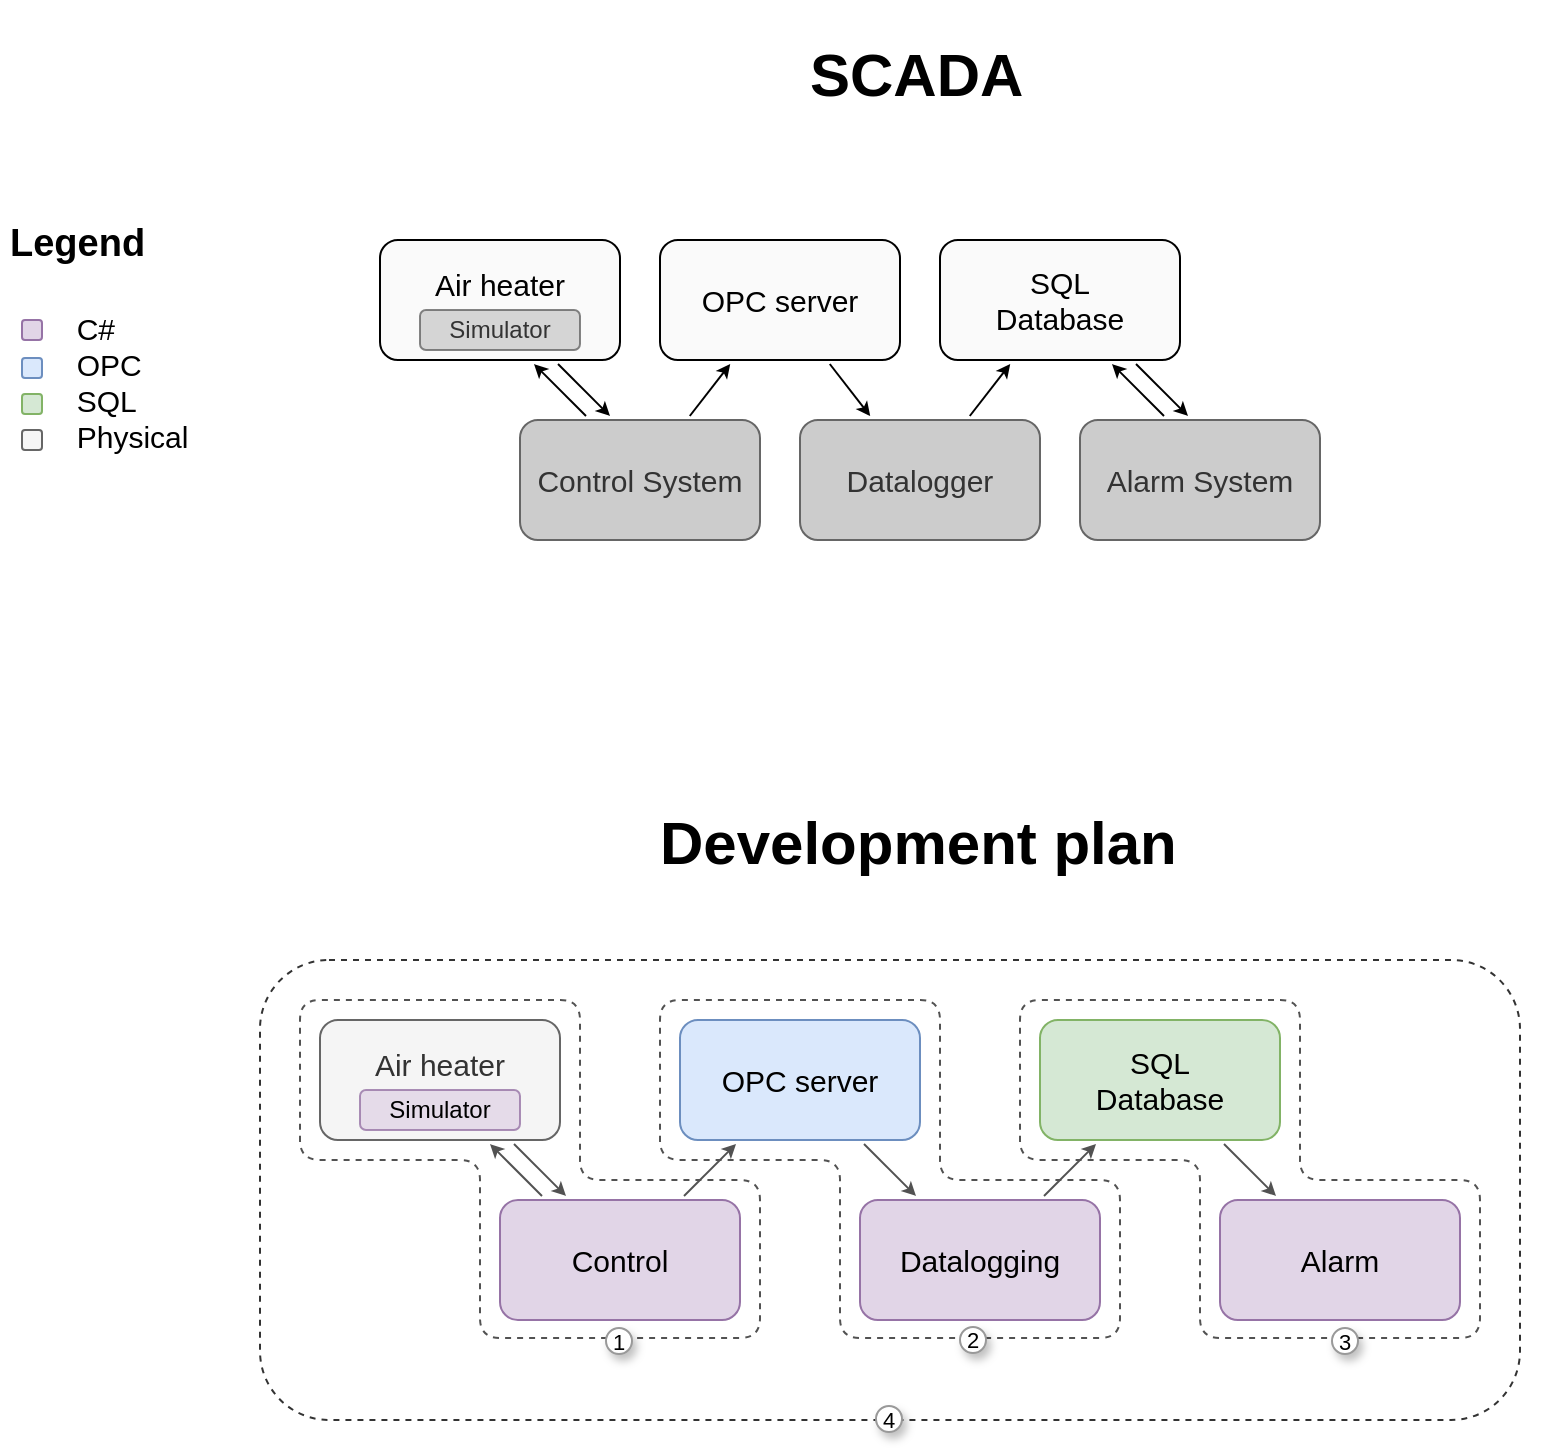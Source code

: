 <mxfile version="16.1.2" type="device"><diagram id="Dvgr4Q1CttBzl0Ntrjpd" name="Page-1"><mxGraphModel dx="1393" dy="833" grid="1" gridSize="10" guides="1" tooltips="1" connect="1" arrows="1" fold="1" page="1" pageScale="1" pageWidth="1654" pageHeight="1169" math="0" shadow="0"><root><mxCell id="0"/><mxCell id="1" parent="0"/><mxCell id="uIZtR1MPpROjYSzJ8q4C-30" value="" style="group" parent="1" vertex="1" connectable="0"><mxGeometry x="100" y="230" width="120" height="150" as="geometry"/></mxCell><mxCell id="uIZtR1MPpROjYSzJ8q4C-24" value="&lt;h1&gt;&lt;font style=&quot;font-size: 19px&quot;&gt;Legend&lt;/font&gt;&lt;/h1&gt;&lt;p&gt;&lt;span style=&quot;white-space: pre&quot;&gt;&#9;&lt;/span&gt;C#&lt;br&gt;&lt;span style=&quot;white-space: pre&quot;&gt;&#9;&lt;/span&gt;OPC&lt;br&gt;&lt;span style=&quot;white-space: pre&quot;&gt;&#9;&lt;/span&gt;SQL&lt;br&gt;&lt;span style=&quot;white-space: pre&quot;&gt;&#9;&lt;/span&gt;Physical&lt;br&gt;&lt;/p&gt;&lt;p&gt;&lt;br&gt;&lt;/p&gt;" style="text;html=1;strokeColor=none;fillColor=none;spacing=5;spacingTop=-20;whiteSpace=wrap;overflow=hidden;rounded=0;fontSize=15;" parent="uIZtR1MPpROjYSzJ8q4C-30" vertex="1"><mxGeometry width="120" height="150" as="geometry"/></mxCell><mxCell id="uIZtR1MPpROjYSzJ8q4C-25" value="" style="rounded=1;whiteSpace=wrap;html=1;fontSize=13;fillColor=#f5f5f5;fontColor=#333333;strokeColor=#666666;" parent="uIZtR1MPpROjYSzJ8q4C-30" vertex="1"><mxGeometry x="11" y="125" width="10" height="10" as="geometry"/></mxCell><mxCell id="uIZtR1MPpROjYSzJ8q4C-26" value="" style="rounded=1;whiteSpace=wrap;html=1;fontSize=13;fillColor=#e1d5e7;strokeColor=#9673a6;" parent="uIZtR1MPpROjYSzJ8q4C-30" vertex="1"><mxGeometry x="11" y="70" width="10" height="10" as="geometry"/></mxCell><mxCell id="uIZtR1MPpROjYSzJ8q4C-27" value="" style="rounded=1;whiteSpace=wrap;html=1;fontSize=13;fillColor=#dae8fc;strokeColor=#6c8ebf;" parent="uIZtR1MPpROjYSzJ8q4C-30" vertex="1"><mxGeometry x="11" y="89" width="10" height="10" as="geometry"/></mxCell><mxCell id="uIZtR1MPpROjYSzJ8q4C-28" value="" style="rounded=1;whiteSpace=wrap;html=1;fontSize=13;fillColor=#d5e8d4;strokeColor=#82b366;" parent="uIZtR1MPpROjYSzJ8q4C-30" vertex="1"><mxGeometry x="11" y="107" width="10" height="10" as="geometry"/></mxCell><mxCell id="uIZtR1MPpROjYSzJ8q4C-38" value="&lt;h1&gt;SCADA&lt;/h1&gt;" style="text;html=1;strokeColor=none;fillColor=none;spacing=5;spacingTop=-20;whiteSpace=wrap;overflow=hidden;rounded=0;fontSize=15;" parent="1" vertex="1"><mxGeometry x="500" y="150" width="120" height="50" as="geometry"/></mxCell><mxCell id="uIZtR1MPpROjYSzJ8q4C-67" value="&lt;font style=&quot;font-size: 15px&quot;&gt;Air heater&lt;/font&gt;" style="rounded=1;whiteSpace=wrap;html=1;fontSize=13;spacing=2;spacingBottom=16;fillColor=#FAFAFA;" parent="1" vertex="1"><mxGeometry x="290" y="260" width="120" height="60" as="geometry"/></mxCell><mxCell id="uIZtR1MPpROjYSzJ8q4C-68" style="edgeStyle=none;rounded=0;orthogonalLoop=1;jettySize=auto;html=1;fontSize=15;startArrow=none;startFill=0;endArrow=classic;endFill=1;strokeWidth=1;targetPerimeterSpacing=2;endSize=4;sourcePerimeterSpacing=2;" parent="1" source="uIZtR1MPpROjYSzJ8q4C-70" target="uIZtR1MPpROjYSzJ8q4C-73" edge="1"><mxGeometry relative="1" as="geometry"/></mxCell><mxCell id="uIZtR1MPpROjYSzJ8q4C-69" style="edgeStyle=none;rounded=0;orthogonalLoop=1;jettySize=auto;html=1;fontSize=15;startArrow=classic;startFill=1;endArrow=none;endFill=0;startSize=4;endSize=4;sourcePerimeterSpacing=2;targetPerimeterSpacing=2;strokeWidth=1;" parent="1" edge="1"><mxGeometry relative="1" as="geometry"><mxPoint x="405" y="348" as="sourcePoint"/><mxPoint x="379" y="322" as="targetPoint"/></mxGeometry></mxCell><mxCell id="uIZtR1MPpROjYSzJ8q4C-70" value="&lt;font style=&quot;font-size: 15px&quot;&gt;Control System&lt;/font&gt;" style="rounded=1;whiteSpace=wrap;html=1;fontSize=13;fillColor=#CCCCCC;fontColor=#333333;strokeColor=#666666;" parent="1" vertex="1"><mxGeometry x="360" y="350" width="120" height="60" as="geometry"/></mxCell><mxCell id="uIZtR1MPpROjYSzJ8q4C-71" value="&lt;font style=&quot;font-size: 15px&quot;&gt;Alarm System&lt;/font&gt;" style="rounded=1;whiteSpace=wrap;html=1;fontSize=13;fillColor=#CCCCCC;fontColor=#333333;strokeColor=#666666;" parent="1" vertex="1"><mxGeometry x="640" y="350" width="120" height="60" as="geometry"/></mxCell><mxCell id="uIZtR1MPpROjYSzJ8q4C-72" style="edgeStyle=none;rounded=0;orthogonalLoop=1;jettySize=auto;html=1;fontSize=15;startArrow=none;startFill=0;endArrow=classic;endFill=1;strokeWidth=1;targetPerimeterSpacing=2;endSize=4;sourcePerimeterSpacing=2;" parent="1" source="uIZtR1MPpROjYSzJ8q4C-73" target="uIZtR1MPpROjYSzJ8q4C-75" edge="1"><mxGeometry relative="1" as="geometry"/></mxCell><mxCell id="uIZtR1MPpROjYSzJ8q4C-73" value="&lt;font style=&quot;font-size: 15px&quot;&gt;OPC server&lt;br&gt;&lt;/font&gt;" style="rounded=1;whiteSpace=wrap;html=1;fontSize=13;fillColor=#FAFAFA;" parent="1" vertex="1"><mxGeometry x="430" y="260" width="120" height="60" as="geometry"/></mxCell><mxCell id="uIZtR1MPpROjYSzJ8q4C-74" style="edgeStyle=none;rounded=0;orthogonalLoop=1;jettySize=auto;html=1;fontSize=15;startArrow=none;startFill=0;endArrow=classic;endFill=1;strokeWidth=1;targetPerimeterSpacing=2;endSize=4;sourcePerimeterSpacing=2;" parent="1" source="uIZtR1MPpROjYSzJ8q4C-75" target="uIZtR1MPpROjYSzJ8q4C-77" edge="1"><mxGeometry relative="1" as="geometry"/></mxCell><mxCell id="uIZtR1MPpROjYSzJ8q4C-75" value="&lt;span style=&quot;font-size: 15px&quot;&gt;Datalogger&lt;/span&gt;" style="rounded=1;whiteSpace=wrap;html=1;fontSize=13;fillColor=#CCCCCC;fontColor=#333333;strokeColor=#666666;" parent="1" vertex="1"><mxGeometry x="500" y="350" width="120" height="60" as="geometry"/></mxCell><mxCell id="uIZtR1MPpROjYSzJ8q4C-77" value="&lt;font style=&quot;font-size: 15px&quot;&gt;SQL&lt;br&gt;Database&lt;br&gt;&lt;/font&gt;" style="rounded=1;whiteSpace=wrap;html=1;fontSize=13;fillColor=#FAFAFA;" parent="1" vertex="1"><mxGeometry x="570" y="260" width="120" height="60" as="geometry"/></mxCell><mxCell id="uIZtR1MPpROjYSzJ8q4C-78" style="edgeStyle=none;rounded=0;orthogonalLoop=1;jettySize=auto;html=1;fontSize=15;startArrow=classic;startFill=1;endArrow=none;endFill=0;startSize=4;endSize=4;sourcePerimeterSpacing=2;targetPerimeterSpacing=2;strokeWidth=1;" parent="1" edge="1"><mxGeometry relative="1" as="geometry"><mxPoint x="367" y="322" as="sourcePoint"/><mxPoint x="393" y="348" as="targetPoint"/></mxGeometry></mxCell><mxCell id="uIZtR1MPpROjYSzJ8q4C-79" value="&lt;font style=&quot;font-size: 12px;&quot;&gt;Simulator&lt;/font&gt;" style="rounded=1;whiteSpace=wrap;html=1;fontSize=12;opacity=80;fillColor=#CCCCCC;fontColor=#333333;strokeColor=#666666;" parent="1" vertex="1"><mxGeometry x="310" y="295" width="80" height="20" as="geometry"/></mxCell><mxCell id="uIZtR1MPpROjYSzJ8q4C-100" value="" style="group" parent="1" vertex="1" connectable="0"><mxGeometry x="250" y="640" width="620" height="216" as="geometry"/></mxCell><mxCell id="uIZtR1MPpROjYSzJ8q4C-1" value="&lt;font style=&quot;font-size: 15px&quot;&gt;Air heater&lt;/font&gt;" style="rounded=1;whiteSpace=wrap;html=1;fontSize=13;fillColor=#f5f5f5;fontColor=#333333;strokeColor=#666666;spacing=2;spacingBottom=16;" parent="uIZtR1MPpROjYSzJ8q4C-100" vertex="1"><mxGeometry x="10" y="10" width="120" height="60" as="geometry"/></mxCell><mxCell id="uIZtR1MPpROjYSzJ8q4C-20" style="edgeStyle=none;rounded=0;orthogonalLoop=1;jettySize=auto;html=1;fontSize=15;startArrow=classic;startFill=1;endArrow=none;endFill=0;startSize=4;endSize=4;sourcePerimeterSpacing=2;targetPerimeterSpacing=2;strokeColor=#525252;strokeWidth=1;" parent="uIZtR1MPpROjYSzJ8q4C-100" edge="1"><mxGeometry relative="1" as="geometry"><mxPoint x="133.0" y="98.0" as="sourcePoint"/><mxPoint x="107" y="72" as="targetPoint"/></mxGeometry></mxCell><mxCell id="uIZtR1MPpROjYSzJ8q4C-2" value="&lt;font style=&quot;font-size: 15px&quot;&gt;Control&lt;/font&gt;" style="rounded=1;whiteSpace=wrap;html=1;fontSize=13;fillColor=#e1d5e7;strokeColor=#9673a6;" parent="uIZtR1MPpROjYSzJ8q4C-100" vertex="1"><mxGeometry x="100" y="100" width="120" height="60" as="geometry"/></mxCell><mxCell id="uIZtR1MPpROjYSzJ8q4C-7" value="&lt;font style=&quot;font-size: 15px&quot;&gt;Alarm&lt;/font&gt;" style="rounded=1;whiteSpace=wrap;html=1;fontSize=13;fillColor=#e1d5e7;strokeColor=#9673a6;" parent="uIZtR1MPpROjYSzJ8q4C-100" vertex="1"><mxGeometry x="460" y="100" width="120" height="60" as="geometry"/></mxCell><mxCell id="uIZtR1MPpROjYSzJ8q4C-8" value="&lt;font style=&quot;font-size: 15px&quot;&gt;OPC server&lt;br&gt;&lt;/font&gt;" style="rounded=1;whiteSpace=wrap;html=1;fontSize=13;fillColor=#dae8fc;strokeColor=#6c8ebf;" parent="uIZtR1MPpROjYSzJ8q4C-100" vertex="1"><mxGeometry x="190" y="10" width="120" height="60" as="geometry"/></mxCell><mxCell id="uIZtR1MPpROjYSzJ8q4C-16" style="edgeStyle=none;rounded=0;orthogonalLoop=1;jettySize=auto;html=1;fontSize=15;startArrow=none;startFill=0;endArrow=classic;endFill=1;strokeWidth=1;strokeColor=#525252;targetPerimeterSpacing=2;endSize=4;sourcePerimeterSpacing=2;" parent="uIZtR1MPpROjYSzJ8q4C-100" source="uIZtR1MPpROjYSzJ8q4C-2" target="uIZtR1MPpROjYSzJ8q4C-8" edge="1"><mxGeometry relative="1" as="geometry"/></mxCell><mxCell id="uIZtR1MPpROjYSzJ8q4C-10" value="&lt;span style=&quot;font-size: 15px&quot;&gt;Datalogging&lt;/span&gt;" style="rounded=1;whiteSpace=wrap;html=1;fontSize=13;fillColor=#e1d5e7;strokeColor=#9673a6;" parent="uIZtR1MPpROjYSzJ8q4C-100" vertex="1"><mxGeometry x="280" y="100" width="120" height="60" as="geometry"/></mxCell><mxCell id="uIZtR1MPpROjYSzJ8q4C-17" style="edgeStyle=none;rounded=0;orthogonalLoop=1;jettySize=auto;html=1;fontSize=15;startArrow=none;startFill=0;endArrow=classic;endFill=1;strokeWidth=1;strokeColor=#525252;targetPerimeterSpacing=2;endSize=4;sourcePerimeterSpacing=2;" parent="uIZtR1MPpROjYSzJ8q4C-100" source="uIZtR1MPpROjYSzJ8q4C-8" target="uIZtR1MPpROjYSzJ8q4C-10" edge="1"><mxGeometry relative="1" as="geometry"/></mxCell><mxCell id="uIZtR1MPpROjYSzJ8q4C-19" style="edgeStyle=none;rounded=0;orthogonalLoop=1;jettySize=auto;html=1;fontSize=15;startArrow=none;startFill=0;endArrow=classic;endFill=1;strokeWidth=1;strokeColor=#525252;targetPerimeterSpacing=2;endSize=4;sourcePerimeterSpacing=2;" parent="uIZtR1MPpROjYSzJ8q4C-100" source="uIZtR1MPpROjYSzJ8q4C-15" target="uIZtR1MPpROjYSzJ8q4C-7" edge="1"><mxGeometry relative="1" as="geometry"/></mxCell><mxCell id="uIZtR1MPpROjYSzJ8q4C-15" value="&lt;font style=&quot;font-size: 15px&quot;&gt;SQL&lt;br&gt;Database&lt;br&gt;&lt;/font&gt;" style="rounded=1;whiteSpace=wrap;html=1;fontSize=13;fillColor=#d5e8d4;strokeColor=#82b366;" parent="uIZtR1MPpROjYSzJ8q4C-100" vertex="1"><mxGeometry x="370" y="10" width="120" height="60" as="geometry"/></mxCell><mxCell id="uIZtR1MPpROjYSzJ8q4C-18" style="edgeStyle=none;rounded=0;orthogonalLoop=1;jettySize=auto;html=1;fontSize=15;startArrow=none;startFill=0;endArrow=classic;endFill=1;strokeWidth=1;strokeColor=#525252;targetPerimeterSpacing=2;endSize=4;sourcePerimeterSpacing=2;" parent="uIZtR1MPpROjYSzJ8q4C-100" source="uIZtR1MPpROjYSzJ8q4C-10" target="uIZtR1MPpROjYSzJ8q4C-15" edge="1"><mxGeometry relative="1" as="geometry"/></mxCell><mxCell id="uIZtR1MPpROjYSzJ8q4C-23" style="edgeStyle=none;rounded=0;orthogonalLoop=1;jettySize=auto;html=1;fontSize=15;startArrow=classic;startFill=1;endArrow=none;endFill=0;startSize=4;endSize=4;sourcePerimeterSpacing=2;targetPerimeterSpacing=2;strokeColor=#525252;strokeWidth=1;" parent="uIZtR1MPpROjYSzJ8q4C-100" edge="1"><mxGeometry relative="1" as="geometry"><mxPoint x="95" y="72" as="sourcePoint"/><mxPoint x="121.0" y="98.0" as="targetPoint"/></mxGeometry></mxCell><mxCell id="uIZtR1MPpROjYSzJ8q4C-66" value="&lt;font style=&quot;font-size: 12px;&quot;&gt;Simulator&lt;/font&gt;" style="rounded=1;whiteSpace=wrap;html=1;fontSize=12;fillColor=#e1d5e7;strokeColor=#9673a6;opacity=80;" parent="uIZtR1MPpROjYSzJ8q4C-100" vertex="1"><mxGeometry x="30" y="45" width="80" height="20" as="geometry"/></mxCell><mxCell id="uIZtR1MPpROjYSzJ8q4C-84" value="" style="group" parent="uIZtR1MPpROjYSzJ8q4C-100" vertex="1" connectable="0"><mxGeometry width="230" height="177" as="geometry"/></mxCell><mxCell id="uIZtR1MPpROjYSzJ8q4C-62" value="" style="endArrow=none;dashed=1;html=1;rounded=1;fontSize=11;startSize=4;endSize=4;sourcePerimeterSpacing=2;targetPerimeterSpacing=2;strokeColor=#525252;strokeWidth=1;" parent="uIZtR1MPpROjYSzJ8q4C-84" edge="1"><mxGeometry width="50" height="50" relative="1" as="geometry"><mxPoint x="46" as="sourcePoint"/><mxPoint x="46" as="targetPoint"/><Array as="points"><mxPoint x="110.4"/><mxPoint x="140"/><mxPoint x="140" y="90"/><mxPoint x="230" y="90"/><mxPoint x="230" y="169"/><mxPoint x="90" y="169"/><mxPoint x="90" y="80"/><mxPoint y="80"/><mxPoint/></Array></mxGeometry></mxCell><mxCell id="uIZtR1MPpROjYSzJ8q4C-63" value="1" style="ellipse;whiteSpace=wrap;html=1;aspect=fixed;fontSize=11;shadow=1;strokeColor=#999999;" parent="uIZtR1MPpROjYSzJ8q4C-84" vertex="1"><mxGeometry x="153" y="164" width="13" height="13" as="geometry"/></mxCell><mxCell id="uIZtR1MPpROjYSzJ8q4C-85" value="" style="group" parent="uIZtR1MPpROjYSzJ8q4C-100" vertex="1" connectable="0"><mxGeometry x="180" width="440" height="210" as="geometry"/></mxCell><mxCell id="uIZtR1MPpROjYSzJ8q4C-86" value="" style="endArrow=none;dashed=1;html=1;rounded=1;fontSize=11;startSize=4;endSize=4;sourcePerimeterSpacing=2;targetPerimeterSpacing=2;strokeColor=#525252;strokeWidth=1;" parent="uIZtR1MPpROjYSzJ8q4C-85" edge="1"><mxGeometry width="50" height="50" relative="1" as="geometry"><mxPoint x="46" as="sourcePoint"/><mxPoint x="46" as="targetPoint"/><Array as="points"><mxPoint x="110.4"/><mxPoint x="140"/><mxPoint x="140" y="90"/><mxPoint x="230" y="90"/><mxPoint x="230" y="169"/><mxPoint x="90" y="169"/><mxPoint x="90" y="80"/><mxPoint y="80"/><mxPoint/></Array></mxGeometry></mxCell><mxCell id="uIZtR1MPpROjYSzJ8q4C-93" value="2" style="ellipse;whiteSpace=wrap;html=1;aspect=fixed;fontSize=11;shadow=1;strokeColor=#999999;" parent="uIZtR1MPpROjYSzJ8q4C-85" vertex="1"><mxGeometry x="150" y="163.5" width="13" height="13" as="geometry"/></mxCell><mxCell id="uIZtR1MPpROjYSzJ8q4C-95" value="" style="rounded=1;whiteSpace=wrap;html=1;shadow=0;fontSize=12;opacity=80;fillColor=none;dashed=1;" parent="uIZtR1MPpROjYSzJ8q4C-85" vertex="1"><mxGeometry x="-200" y="-20" width="630" height="230" as="geometry"/></mxCell><mxCell id="uIZtR1MPpROjYSzJ8q4C-88" value="" style="group" parent="uIZtR1MPpROjYSzJ8q4C-100" vertex="1" connectable="0"><mxGeometry x="360" width="230" height="174.644" as="geometry"/></mxCell><mxCell id="uIZtR1MPpROjYSzJ8q4C-89" value="" style="endArrow=none;dashed=1;html=1;rounded=1;fontSize=11;startSize=4;endSize=4;sourcePerimeterSpacing=2;targetPerimeterSpacing=2;strokeColor=#525252;strokeWidth=1;" parent="uIZtR1MPpROjYSzJ8q4C-88" edge="1"><mxGeometry width="50" height="50" relative="1" as="geometry"><mxPoint x="46" as="sourcePoint"/><mxPoint x="46" as="targetPoint"/><Array as="points"><mxPoint x="110.4"/><mxPoint x="140"/><mxPoint x="140" y="90"/><mxPoint x="230" y="90"/><mxPoint x="230" y="169"/><mxPoint x="90" y="169"/><mxPoint x="90" y="80"/><mxPoint y="80"/><mxPoint/></Array></mxGeometry></mxCell><mxCell id="uIZtR1MPpROjYSzJ8q4C-94" value="3" style="ellipse;whiteSpace=wrap;html=1;aspect=fixed;fontSize=11;shadow=1;strokeColor=#999999;" parent="uIZtR1MPpROjYSzJ8q4C-100" vertex="1"><mxGeometry x="516" y="164" width="13" height="13" as="geometry"/></mxCell><mxCell id="uIZtR1MPpROjYSzJ8q4C-97" value="4" style="ellipse;whiteSpace=wrap;html=1;aspect=fixed;fontSize=11;shadow=1;strokeColor=#999999;" parent="uIZtR1MPpROjYSzJ8q4C-100" vertex="1"><mxGeometry x="288" y="203" width="13" height="13" as="geometry"/></mxCell><mxCell id="uIZtR1MPpROjYSzJ8q4C-101" value="&lt;h1&gt;Development plan&lt;/h1&gt;" style="text;html=1;strokeColor=none;fillColor=none;spacing=5;spacingTop=-20;whiteSpace=wrap;overflow=hidden;rounded=0;fontSize=15;" parent="1" vertex="1"><mxGeometry x="425" y="534" width="270" height="50" as="geometry"/></mxCell><mxCell id="WwgBJhmOXI6s5_bXSxPZ-1" style="edgeStyle=none;rounded=0;orthogonalLoop=1;jettySize=auto;html=1;fontSize=15;startArrow=classic;startFill=1;endArrow=none;endFill=0;startSize=4;endSize=4;sourcePerimeterSpacing=2;targetPerimeterSpacing=2;strokeWidth=1;" parent="1" edge="1"><mxGeometry relative="1" as="geometry"><mxPoint x="694" y="348" as="sourcePoint"/><mxPoint x="668" y="322" as="targetPoint"/></mxGeometry></mxCell><mxCell id="WwgBJhmOXI6s5_bXSxPZ-2" style="edgeStyle=none;rounded=0;orthogonalLoop=1;jettySize=auto;html=1;fontSize=15;startArrow=classic;startFill=1;endArrow=none;endFill=0;startSize=4;endSize=4;sourcePerimeterSpacing=2;targetPerimeterSpacing=2;strokeWidth=1;" parent="1" edge="1"><mxGeometry relative="1" as="geometry"><mxPoint x="656" y="322" as="sourcePoint"/><mxPoint x="682" y="348" as="targetPoint"/></mxGeometry></mxCell></root></mxGraphModel></diagram></mxfile>